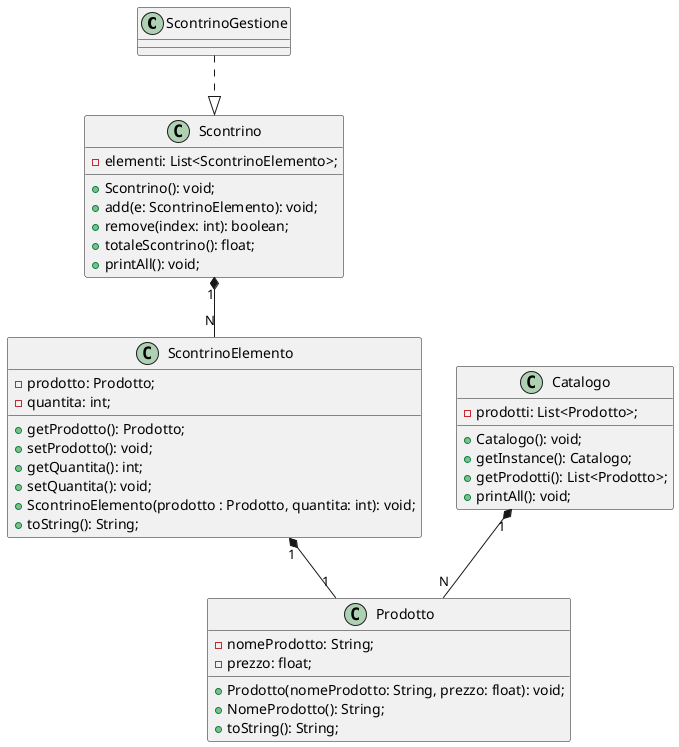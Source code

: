 @startuml
'https://plantuml.com/class-diagram

ScontrinoGestione ..|> Scontrino
ScontrinoElemento "1" *-- "1" Prodotto
Catalogo "1" *-- "N" Prodotto
Scontrino "1" *-- "N" ScontrinoElemento



class Scontrino {
    - elementi: List<ScontrinoElemento>;

    + Scontrino(): void;
    + add(e: ScontrinoElemento): void;
    + remove(index: int): boolean;
    + totaleScontrino(): float;
    + printAll(): void;
}

class ScontrinoElemento {
    - prodotto: Prodotto;
    - quantita: int;

    + getProdotto(): Prodotto;
    + setProdotto(): void;
    + getQuantita(): int;
    + setQuantita(): void;
    + ScontrinoElemento(prodotto : Prodotto, quantita: int): void;
    + toString(): String;
}

class Catalogo {
    - prodotti: List<Prodotto>;

    + Catalogo(): void;
    + getInstance(): Catalogo;
    + getProdotti(): List<Prodotto>;
    + printAll(): void;
}

class Prodotto {
    - nomeProdotto: String;
    - prezzo: float;

    + Prodotto(nomeProdotto: String, prezzo: float): void;
    + NomeProdotto(): String;
    + toString(): String;
}

@enduml
